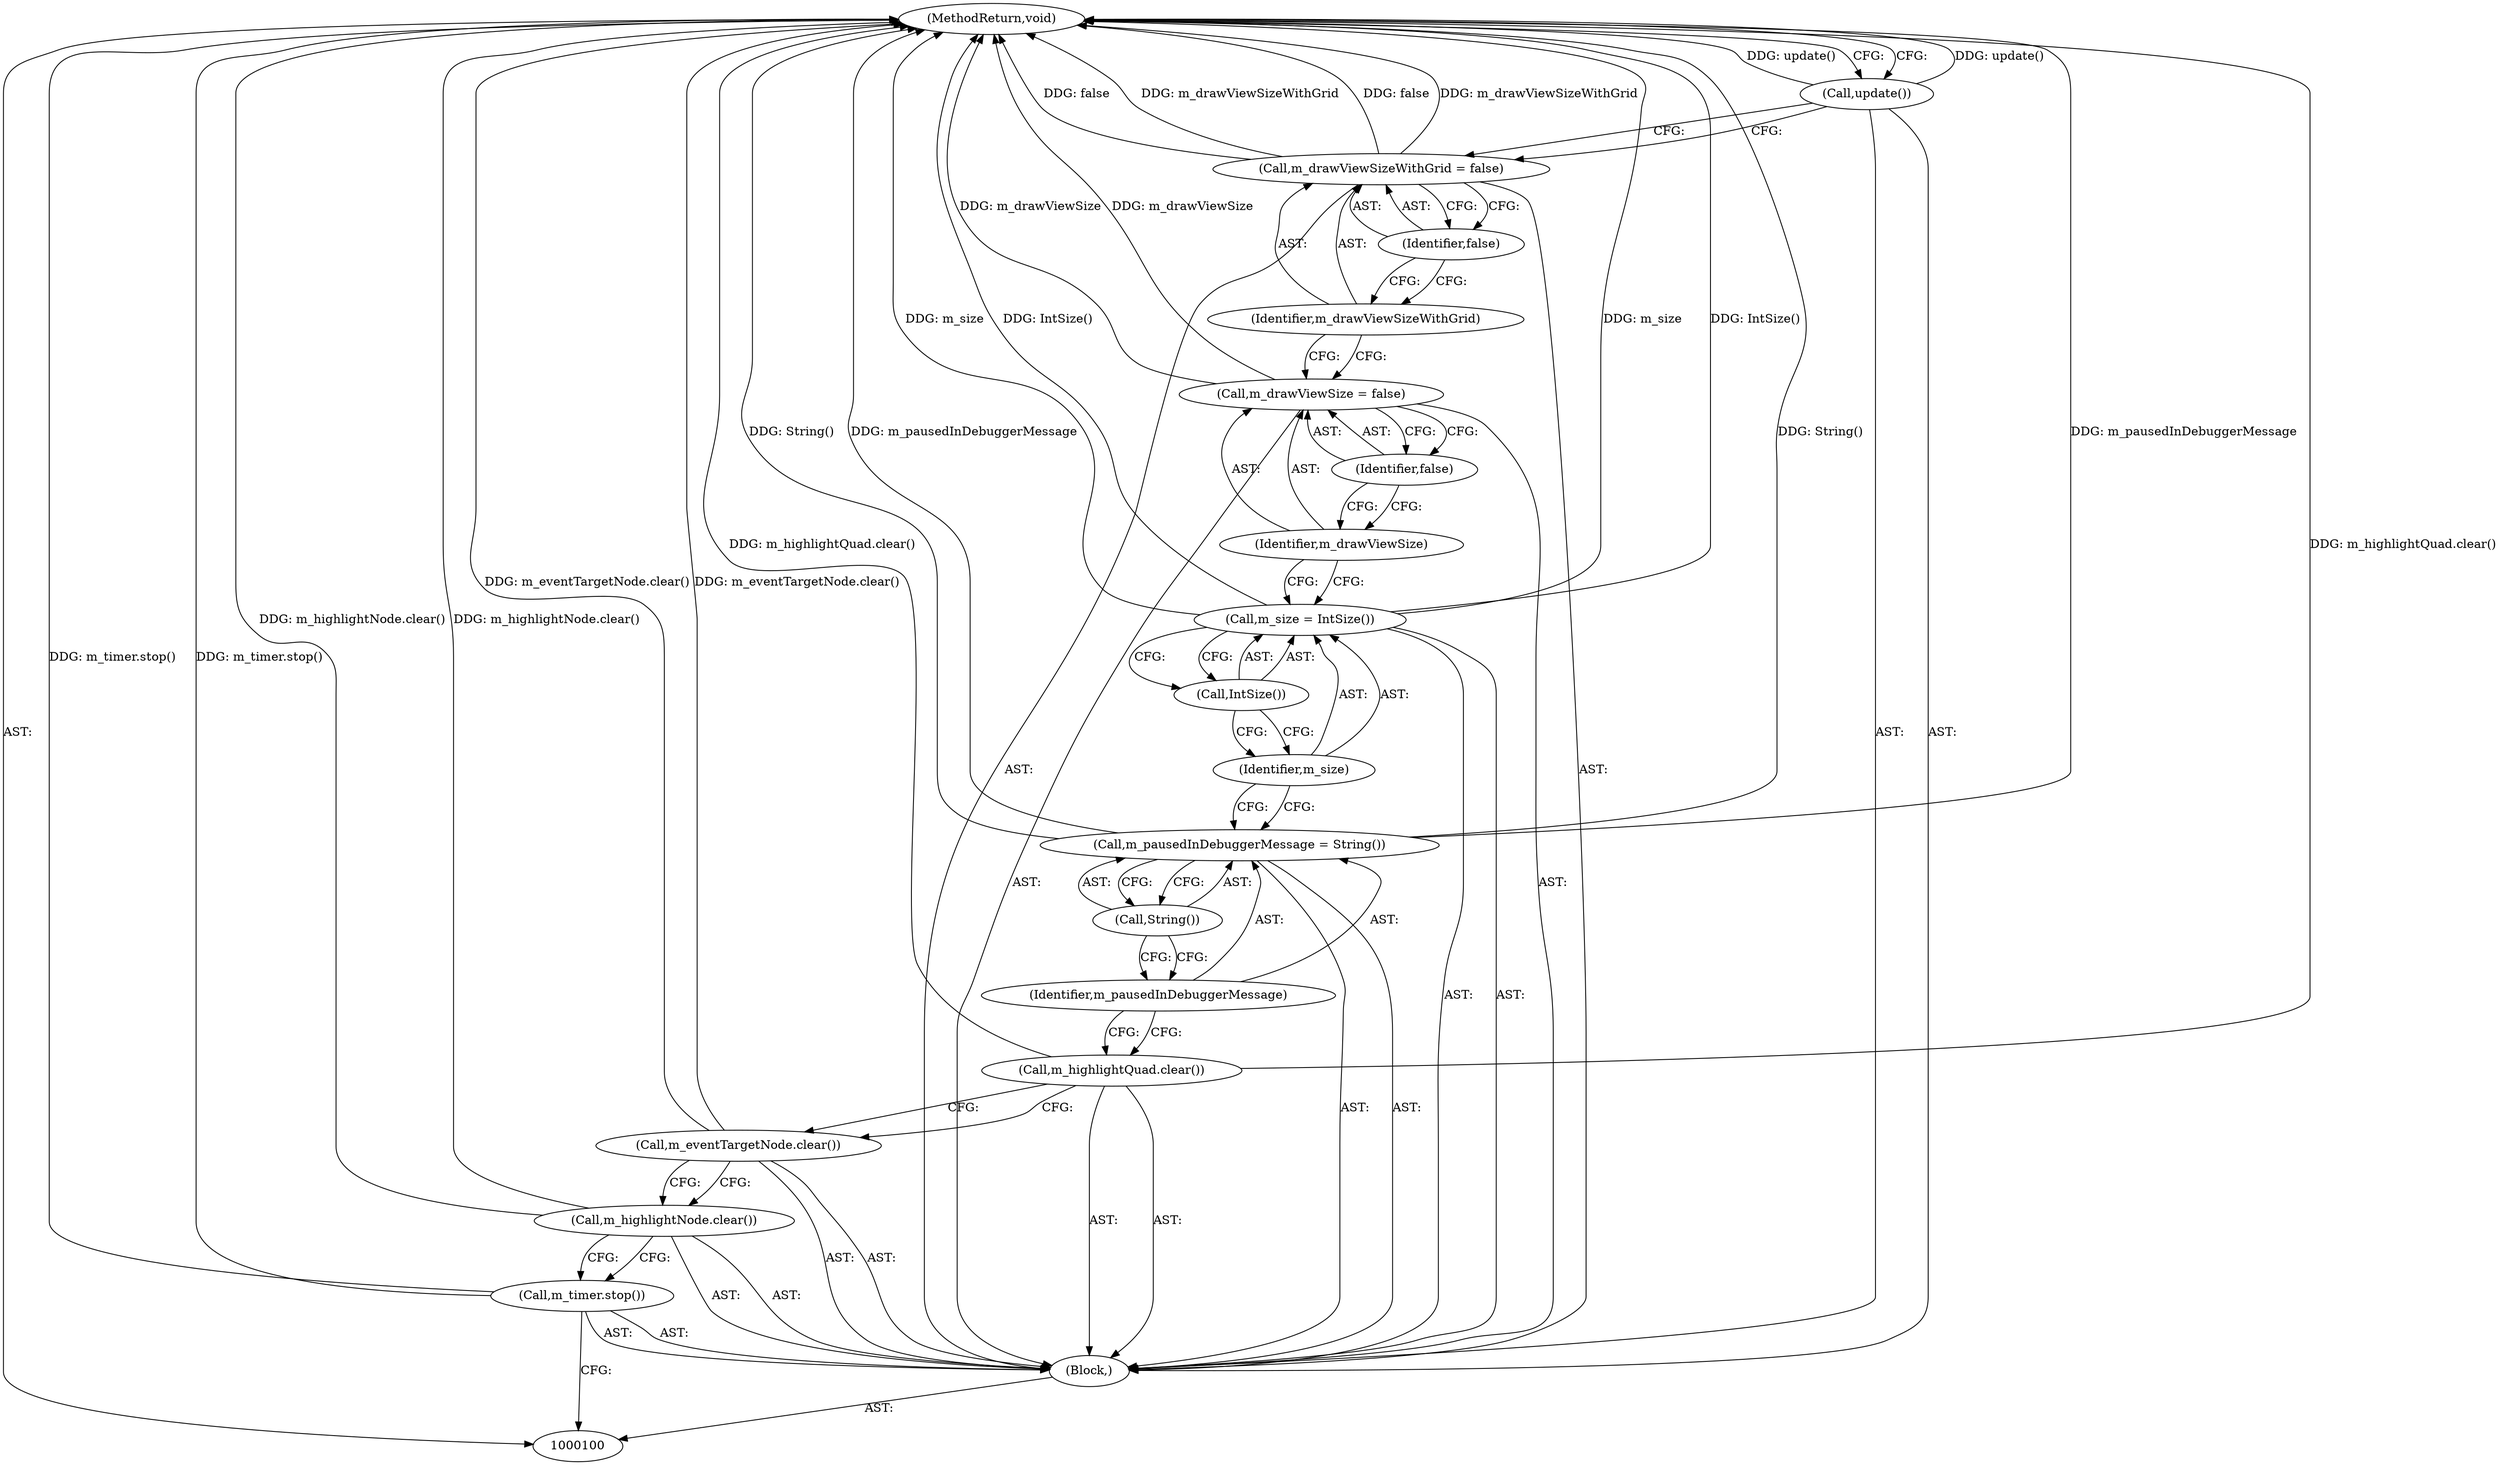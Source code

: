 digraph "0_Chrome_d4cd2b2c0953ad7e9fa988c234eb9361be80fe81_2" {
"1000119" [label="(MethodReturn,void)"];
"1000117" [label="(Identifier,false)"];
"1000115" [label="(Call,m_drawViewSizeWithGrid = false)"];
"1000116" [label="(Identifier,m_drawViewSizeWithGrid)"];
"1000118" [label="(Call,update())"];
"1000101" [label="(Block,)"];
"1000102" [label="(Call,m_timer.stop())"];
"1000103" [label="(Call,m_highlightNode.clear())"];
"1000104" [label="(Call,m_eventTargetNode.clear())"];
"1000105" [label="(Call,m_highlightQuad.clear())"];
"1000108" [label="(Call,String())"];
"1000106" [label="(Call,m_pausedInDebuggerMessage = String())"];
"1000107" [label="(Identifier,m_pausedInDebuggerMessage)"];
"1000111" [label="(Call,IntSize())"];
"1000109" [label="(Call,m_size = IntSize())"];
"1000110" [label="(Identifier,m_size)"];
"1000114" [label="(Identifier,false)"];
"1000112" [label="(Call,m_drawViewSize = false)"];
"1000113" [label="(Identifier,m_drawViewSize)"];
"1000119" -> "1000100"  [label="AST: "];
"1000119" -> "1000118"  [label="CFG: "];
"1000115" -> "1000119"  [label="DDG: false"];
"1000115" -> "1000119"  [label="DDG: m_drawViewSizeWithGrid"];
"1000106" -> "1000119"  [label="DDG: String()"];
"1000106" -> "1000119"  [label="DDG: m_pausedInDebuggerMessage"];
"1000104" -> "1000119"  [label="DDG: m_eventTargetNode.clear()"];
"1000105" -> "1000119"  [label="DDG: m_highlightQuad.clear()"];
"1000103" -> "1000119"  [label="DDG: m_highlightNode.clear()"];
"1000118" -> "1000119"  [label="DDG: update()"];
"1000102" -> "1000119"  [label="DDG: m_timer.stop()"];
"1000112" -> "1000119"  [label="DDG: m_drawViewSize"];
"1000109" -> "1000119"  [label="DDG: m_size"];
"1000109" -> "1000119"  [label="DDG: IntSize()"];
"1000117" -> "1000115"  [label="AST: "];
"1000117" -> "1000116"  [label="CFG: "];
"1000115" -> "1000117"  [label="CFG: "];
"1000115" -> "1000101"  [label="AST: "];
"1000115" -> "1000117"  [label="CFG: "];
"1000116" -> "1000115"  [label="AST: "];
"1000117" -> "1000115"  [label="AST: "];
"1000118" -> "1000115"  [label="CFG: "];
"1000115" -> "1000119"  [label="DDG: false"];
"1000115" -> "1000119"  [label="DDG: m_drawViewSizeWithGrid"];
"1000116" -> "1000115"  [label="AST: "];
"1000116" -> "1000112"  [label="CFG: "];
"1000117" -> "1000116"  [label="CFG: "];
"1000118" -> "1000101"  [label="AST: "];
"1000118" -> "1000115"  [label="CFG: "];
"1000119" -> "1000118"  [label="CFG: "];
"1000118" -> "1000119"  [label="DDG: update()"];
"1000101" -> "1000100"  [label="AST: "];
"1000102" -> "1000101"  [label="AST: "];
"1000103" -> "1000101"  [label="AST: "];
"1000104" -> "1000101"  [label="AST: "];
"1000105" -> "1000101"  [label="AST: "];
"1000106" -> "1000101"  [label="AST: "];
"1000109" -> "1000101"  [label="AST: "];
"1000112" -> "1000101"  [label="AST: "];
"1000115" -> "1000101"  [label="AST: "];
"1000118" -> "1000101"  [label="AST: "];
"1000102" -> "1000101"  [label="AST: "];
"1000102" -> "1000100"  [label="CFG: "];
"1000103" -> "1000102"  [label="CFG: "];
"1000102" -> "1000119"  [label="DDG: m_timer.stop()"];
"1000103" -> "1000101"  [label="AST: "];
"1000103" -> "1000102"  [label="CFG: "];
"1000104" -> "1000103"  [label="CFG: "];
"1000103" -> "1000119"  [label="DDG: m_highlightNode.clear()"];
"1000104" -> "1000101"  [label="AST: "];
"1000104" -> "1000103"  [label="CFG: "];
"1000105" -> "1000104"  [label="CFG: "];
"1000104" -> "1000119"  [label="DDG: m_eventTargetNode.clear()"];
"1000105" -> "1000101"  [label="AST: "];
"1000105" -> "1000104"  [label="CFG: "];
"1000107" -> "1000105"  [label="CFG: "];
"1000105" -> "1000119"  [label="DDG: m_highlightQuad.clear()"];
"1000108" -> "1000106"  [label="AST: "];
"1000108" -> "1000107"  [label="CFG: "];
"1000106" -> "1000108"  [label="CFG: "];
"1000106" -> "1000101"  [label="AST: "];
"1000106" -> "1000108"  [label="CFG: "];
"1000107" -> "1000106"  [label="AST: "];
"1000108" -> "1000106"  [label="AST: "];
"1000110" -> "1000106"  [label="CFG: "];
"1000106" -> "1000119"  [label="DDG: String()"];
"1000106" -> "1000119"  [label="DDG: m_pausedInDebuggerMessage"];
"1000107" -> "1000106"  [label="AST: "];
"1000107" -> "1000105"  [label="CFG: "];
"1000108" -> "1000107"  [label="CFG: "];
"1000111" -> "1000109"  [label="AST: "];
"1000111" -> "1000110"  [label="CFG: "];
"1000109" -> "1000111"  [label="CFG: "];
"1000109" -> "1000101"  [label="AST: "];
"1000109" -> "1000111"  [label="CFG: "];
"1000110" -> "1000109"  [label="AST: "];
"1000111" -> "1000109"  [label="AST: "];
"1000113" -> "1000109"  [label="CFG: "];
"1000109" -> "1000119"  [label="DDG: m_size"];
"1000109" -> "1000119"  [label="DDG: IntSize()"];
"1000110" -> "1000109"  [label="AST: "];
"1000110" -> "1000106"  [label="CFG: "];
"1000111" -> "1000110"  [label="CFG: "];
"1000114" -> "1000112"  [label="AST: "];
"1000114" -> "1000113"  [label="CFG: "];
"1000112" -> "1000114"  [label="CFG: "];
"1000112" -> "1000101"  [label="AST: "];
"1000112" -> "1000114"  [label="CFG: "];
"1000113" -> "1000112"  [label="AST: "];
"1000114" -> "1000112"  [label="AST: "];
"1000116" -> "1000112"  [label="CFG: "];
"1000112" -> "1000119"  [label="DDG: m_drawViewSize"];
"1000113" -> "1000112"  [label="AST: "];
"1000113" -> "1000109"  [label="CFG: "];
"1000114" -> "1000113"  [label="CFG: "];
}

